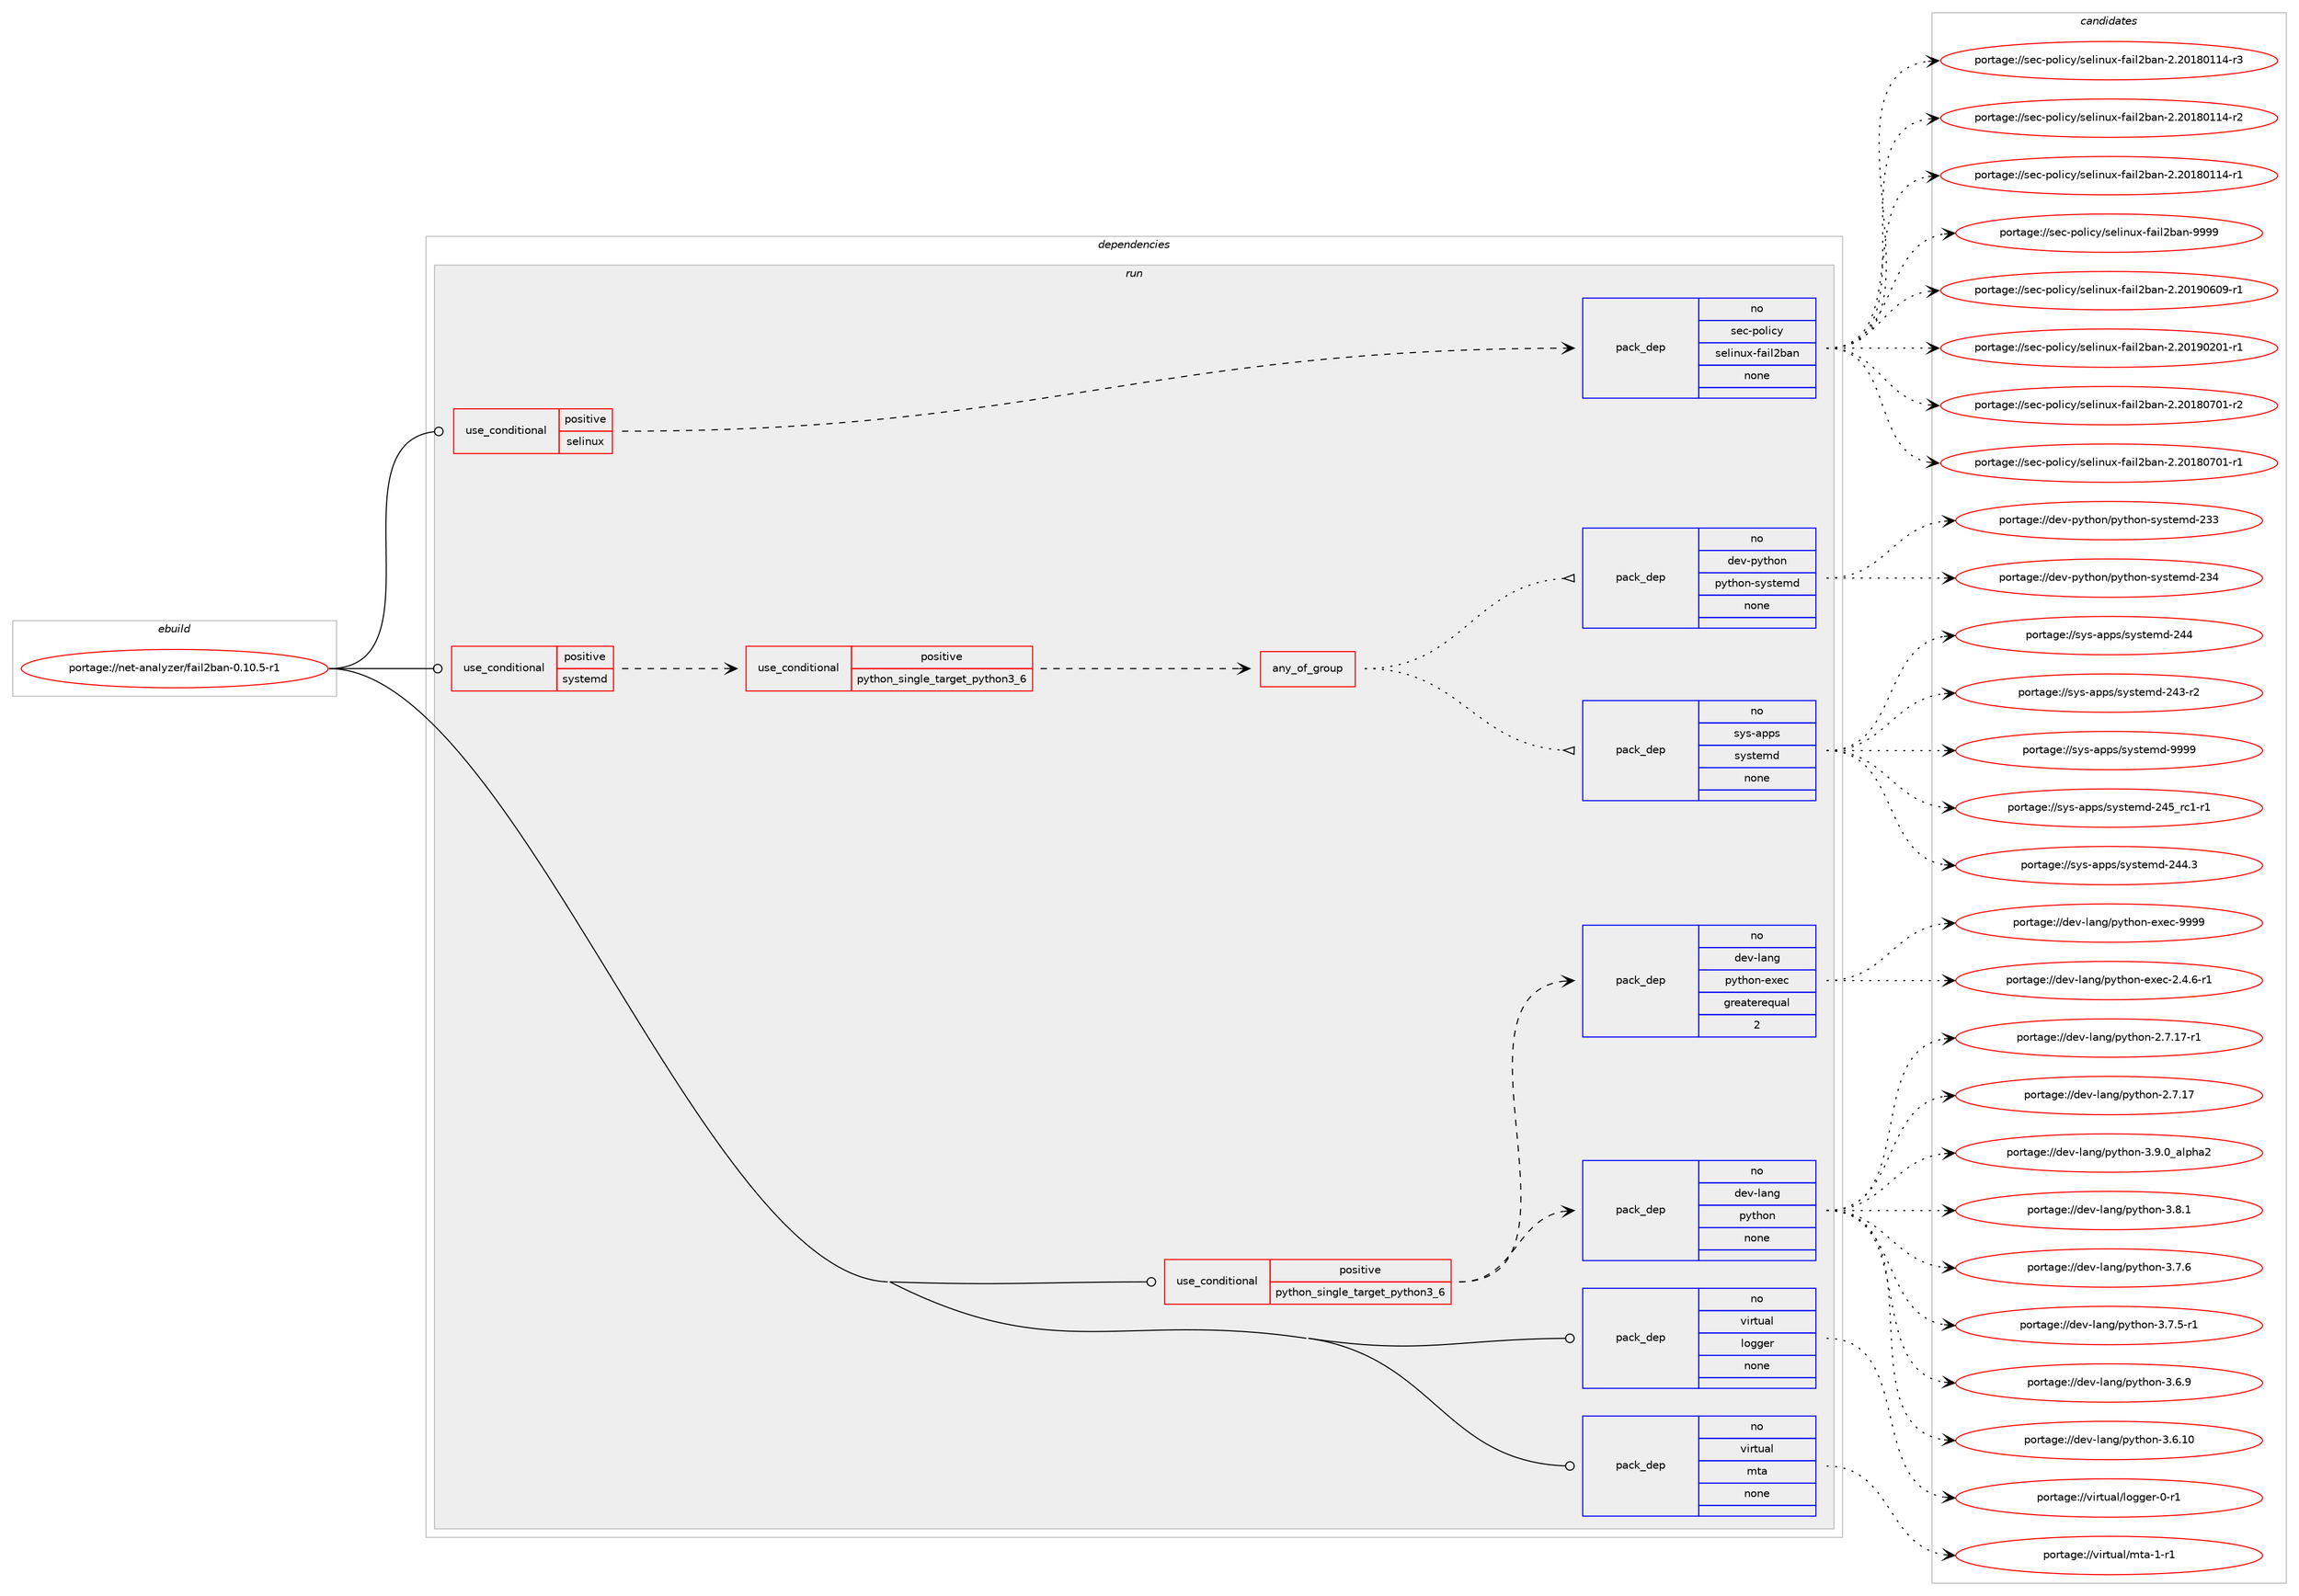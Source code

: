 digraph prolog {

# *************
# Graph options
# *************

newrank=true;
concentrate=true;
compound=true;
graph [rankdir=LR,fontname=Helvetica,fontsize=10,ranksep=1.5];#, ranksep=2.5, nodesep=0.2];
edge  [arrowhead=vee];
node  [fontname=Helvetica,fontsize=10];

# **********
# The ebuild
# **********

subgraph cluster_leftcol {
color=gray;
rank=same;
label=<<i>ebuild</i>>;
id [label="portage://net-analyzer/fail2ban-0.10.5-r1", color=red, width=4, href="../net-analyzer/fail2ban-0.10.5-r1.svg"];
}

# ****************
# The dependencies
# ****************

subgraph cluster_midcol {
color=gray;
label=<<i>dependencies</i>>;
subgraph cluster_compile {
fillcolor="#eeeeee";
style=filled;
label=<<i>compile</i>>;
}
subgraph cluster_compileandrun {
fillcolor="#eeeeee";
style=filled;
label=<<i>compile and run</i>>;
}
subgraph cluster_run {
fillcolor="#eeeeee";
style=filled;
label=<<i>run</i>>;
subgraph cond35679 {
dependency157849 [label=<<TABLE BORDER="0" CELLBORDER="1" CELLSPACING="0" CELLPADDING="4"><TR><TD ROWSPAN="3" CELLPADDING="10">use_conditional</TD></TR><TR><TD>positive</TD></TR><TR><TD>python_single_target_python3_6</TD></TR></TABLE>>, shape=none, color=red];
subgraph pack119588 {
dependency157850 [label=<<TABLE BORDER="0" CELLBORDER="1" CELLSPACING="0" CELLPADDING="4" WIDTH="220"><TR><TD ROWSPAN="6" CELLPADDING="30">pack_dep</TD></TR><TR><TD WIDTH="110">no</TD></TR><TR><TD>dev-lang</TD></TR><TR><TD>python</TD></TR><TR><TD>none</TD></TR><TR><TD></TD></TR></TABLE>>, shape=none, color=blue];
}
dependency157849:e -> dependency157850:w [weight=20,style="dashed",arrowhead="vee"];
subgraph pack119589 {
dependency157851 [label=<<TABLE BORDER="0" CELLBORDER="1" CELLSPACING="0" CELLPADDING="4" WIDTH="220"><TR><TD ROWSPAN="6" CELLPADDING="30">pack_dep</TD></TR><TR><TD WIDTH="110">no</TD></TR><TR><TD>dev-lang</TD></TR><TR><TD>python-exec</TD></TR><TR><TD>greaterequal</TD></TR><TR><TD>2</TD></TR></TABLE>>, shape=none, color=blue];
}
dependency157849:e -> dependency157851:w [weight=20,style="dashed",arrowhead="vee"];
}
id:e -> dependency157849:w [weight=20,style="solid",arrowhead="odot"];
subgraph cond35680 {
dependency157852 [label=<<TABLE BORDER="0" CELLBORDER="1" CELLSPACING="0" CELLPADDING="4"><TR><TD ROWSPAN="3" CELLPADDING="10">use_conditional</TD></TR><TR><TD>positive</TD></TR><TR><TD>selinux</TD></TR></TABLE>>, shape=none, color=red];
subgraph pack119590 {
dependency157853 [label=<<TABLE BORDER="0" CELLBORDER="1" CELLSPACING="0" CELLPADDING="4" WIDTH="220"><TR><TD ROWSPAN="6" CELLPADDING="30">pack_dep</TD></TR><TR><TD WIDTH="110">no</TD></TR><TR><TD>sec-policy</TD></TR><TR><TD>selinux-fail2ban</TD></TR><TR><TD>none</TD></TR><TR><TD></TD></TR></TABLE>>, shape=none, color=blue];
}
dependency157852:e -> dependency157853:w [weight=20,style="dashed",arrowhead="vee"];
}
id:e -> dependency157852:w [weight=20,style="solid",arrowhead="odot"];
subgraph cond35681 {
dependency157854 [label=<<TABLE BORDER="0" CELLBORDER="1" CELLSPACING="0" CELLPADDING="4"><TR><TD ROWSPAN="3" CELLPADDING="10">use_conditional</TD></TR><TR><TD>positive</TD></TR><TR><TD>systemd</TD></TR></TABLE>>, shape=none, color=red];
subgraph cond35682 {
dependency157855 [label=<<TABLE BORDER="0" CELLBORDER="1" CELLSPACING="0" CELLPADDING="4"><TR><TD ROWSPAN="3" CELLPADDING="10">use_conditional</TD></TR><TR><TD>positive</TD></TR><TR><TD>python_single_target_python3_6</TD></TR></TABLE>>, shape=none, color=red];
subgraph any2430 {
dependency157856 [label=<<TABLE BORDER="0" CELLBORDER="1" CELLSPACING="0" CELLPADDING="4"><TR><TD CELLPADDING="10">any_of_group</TD></TR></TABLE>>, shape=none, color=red];subgraph pack119591 {
dependency157857 [label=<<TABLE BORDER="0" CELLBORDER="1" CELLSPACING="0" CELLPADDING="4" WIDTH="220"><TR><TD ROWSPAN="6" CELLPADDING="30">pack_dep</TD></TR><TR><TD WIDTH="110">no</TD></TR><TR><TD>dev-python</TD></TR><TR><TD>python-systemd</TD></TR><TR><TD>none</TD></TR><TR><TD></TD></TR></TABLE>>, shape=none, color=blue];
}
dependency157856:e -> dependency157857:w [weight=20,style="dotted",arrowhead="oinv"];
subgraph pack119592 {
dependency157858 [label=<<TABLE BORDER="0" CELLBORDER="1" CELLSPACING="0" CELLPADDING="4" WIDTH="220"><TR><TD ROWSPAN="6" CELLPADDING="30">pack_dep</TD></TR><TR><TD WIDTH="110">no</TD></TR><TR><TD>sys-apps</TD></TR><TR><TD>systemd</TD></TR><TR><TD>none</TD></TR><TR><TD></TD></TR></TABLE>>, shape=none, color=blue];
}
dependency157856:e -> dependency157858:w [weight=20,style="dotted",arrowhead="oinv"];
}
dependency157855:e -> dependency157856:w [weight=20,style="dashed",arrowhead="vee"];
}
dependency157854:e -> dependency157855:w [weight=20,style="dashed",arrowhead="vee"];
}
id:e -> dependency157854:w [weight=20,style="solid",arrowhead="odot"];
subgraph pack119593 {
dependency157859 [label=<<TABLE BORDER="0" CELLBORDER="1" CELLSPACING="0" CELLPADDING="4" WIDTH="220"><TR><TD ROWSPAN="6" CELLPADDING="30">pack_dep</TD></TR><TR><TD WIDTH="110">no</TD></TR><TR><TD>virtual</TD></TR><TR><TD>logger</TD></TR><TR><TD>none</TD></TR><TR><TD></TD></TR></TABLE>>, shape=none, color=blue];
}
id:e -> dependency157859:w [weight=20,style="solid",arrowhead="odot"];
subgraph pack119594 {
dependency157860 [label=<<TABLE BORDER="0" CELLBORDER="1" CELLSPACING="0" CELLPADDING="4" WIDTH="220"><TR><TD ROWSPAN="6" CELLPADDING="30">pack_dep</TD></TR><TR><TD WIDTH="110">no</TD></TR><TR><TD>virtual</TD></TR><TR><TD>mta</TD></TR><TR><TD>none</TD></TR><TR><TD></TD></TR></TABLE>>, shape=none, color=blue];
}
id:e -> dependency157860:w [weight=20,style="solid",arrowhead="odot"];
}
}

# **************
# The candidates
# **************

subgraph cluster_choices {
rank=same;
color=gray;
label=<<i>candidates</i>>;

subgraph choice119588 {
color=black;
nodesep=1;
choice10010111845108971101034711212111610411111045514657464895971081121049750 [label="portage://dev-lang/python-3.9.0_alpha2", color=red, width=4,href="../dev-lang/python-3.9.0_alpha2.svg"];
choice100101118451089711010347112121116104111110455146564649 [label="portage://dev-lang/python-3.8.1", color=red, width=4,href="../dev-lang/python-3.8.1.svg"];
choice100101118451089711010347112121116104111110455146554654 [label="portage://dev-lang/python-3.7.6", color=red, width=4,href="../dev-lang/python-3.7.6.svg"];
choice1001011184510897110103471121211161041111104551465546534511449 [label="portage://dev-lang/python-3.7.5-r1", color=red, width=4,href="../dev-lang/python-3.7.5-r1.svg"];
choice100101118451089711010347112121116104111110455146544657 [label="portage://dev-lang/python-3.6.9", color=red, width=4,href="../dev-lang/python-3.6.9.svg"];
choice10010111845108971101034711212111610411111045514654464948 [label="portage://dev-lang/python-3.6.10", color=red, width=4,href="../dev-lang/python-3.6.10.svg"];
choice100101118451089711010347112121116104111110455046554649554511449 [label="portage://dev-lang/python-2.7.17-r1", color=red, width=4,href="../dev-lang/python-2.7.17-r1.svg"];
choice10010111845108971101034711212111610411111045504655464955 [label="portage://dev-lang/python-2.7.17", color=red, width=4,href="../dev-lang/python-2.7.17.svg"];
dependency157850:e -> choice10010111845108971101034711212111610411111045514657464895971081121049750:w [style=dotted,weight="100"];
dependency157850:e -> choice100101118451089711010347112121116104111110455146564649:w [style=dotted,weight="100"];
dependency157850:e -> choice100101118451089711010347112121116104111110455146554654:w [style=dotted,weight="100"];
dependency157850:e -> choice1001011184510897110103471121211161041111104551465546534511449:w [style=dotted,weight="100"];
dependency157850:e -> choice100101118451089711010347112121116104111110455146544657:w [style=dotted,weight="100"];
dependency157850:e -> choice10010111845108971101034711212111610411111045514654464948:w [style=dotted,weight="100"];
dependency157850:e -> choice100101118451089711010347112121116104111110455046554649554511449:w [style=dotted,weight="100"];
dependency157850:e -> choice10010111845108971101034711212111610411111045504655464955:w [style=dotted,weight="100"];
}
subgraph choice119589 {
color=black;
nodesep=1;
choice10010111845108971101034711212111610411111045101120101994557575757 [label="portage://dev-lang/python-exec-9999", color=red, width=4,href="../dev-lang/python-exec-9999.svg"];
choice10010111845108971101034711212111610411111045101120101994550465246544511449 [label="portage://dev-lang/python-exec-2.4.6-r1", color=red, width=4,href="../dev-lang/python-exec-2.4.6-r1.svg"];
dependency157851:e -> choice10010111845108971101034711212111610411111045101120101994557575757:w [style=dotted,weight="100"];
dependency157851:e -> choice10010111845108971101034711212111610411111045101120101994550465246544511449:w [style=dotted,weight="100"];
}
subgraph choice119590 {
color=black;
nodesep=1;
choice1151019945112111108105991214711510110810511011712045102971051085098971104557575757 [label="portage://sec-policy/selinux-fail2ban-9999", color=red, width=4,href="../sec-policy/selinux-fail2ban-9999.svg"];
choice11510199451121111081059912147115101108105110117120451029710510850989711045504650484957485448574511449 [label="portage://sec-policy/selinux-fail2ban-2.20190609-r1", color=red, width=4,href="../sec-policy/selinux-fail2ban-2.20190609-r1.svg"];
choice11510199451121111081059912147115101108105110117120451029710510850989711045504650484957485048494511449 [label="portage://sec-policy/selinux-fail2ban-2.20190201-r1", color=red, width=4,href="../sec-policy/selinux-fail2ban-2.20190201-r1.svg"];
choice11510199451121111081059912147115101108105110117120451029710510850989711045504650484956485548494511450 [label="portage://sec-policy/selinux-fail2ban-2.20180701-r2", color=red, width=4,href="../sec-policy/selinux-fail2ban-2.20180701-r2.svg"];
choice11510199451121111081059912147115101108105110117120451029710510850989711045504650484956485548494511449 [label="portage://sec-policy/selinux-fail2ban-2.20180701-r1", color=red, width=4,href="../sec-policy/selinux-fail2ban-2.20180701-r1.svg"];
choice11510199451121111081059912147115101108105110117120451029710510850989711045504650484956484949524511451 [label="portage://sec-policy/selinux-fail2ban-2.20180114-r3", color=red, width=4,href="../sec-policy/selinux-fail2ban-2.20180114-r3.svg"];
choice11510199451121111081059912147115101108105110117120451029710510850989711045504650484956484949524511450 [label="portage://sec-policy/selinux-fail2ban-2.20180114-r2", color=red, width=4,href="../sec-policy/selinux-fail2ban-2.20180114-r2.svg"];
choice11510199451121111081059912147115101108105110117120451029710510850989711045504650484956484949524511449 [label="portage://sec-policy/selinux-fail2ban-2.20180114-r1", color=red, width=4,href="../sec-policy/selinux-fail2ban-2.20180114-r1.svg"];
dependency157853:e -> choice1151019945112111108105991214711510110810511011712045102971051085098971104557575757:w [style=dotted,weight="100"];
dependency157853:e -> choice11510199451121111081059912147115101108105110117120451029710510850989711045504650484957485448574511449:w [style=dotted,weight="100"];
dependency157853:e -> choice11510199451121111081059912147115101108105110117120451029710510850989711045504650484957485048494511449:w [style=dotted,weight="100"];
dependency157853:e -> choice11510199451121111081059912147115101108105110117120451029710510850989711045504650484956485548494511450:w [style=dotted,weight="100"];
dependency157853:e -> choice11510199451121111081059912147115101108105110117120451029710510850989711045504650484956485548494511449:w [style=dotted,weight="100"];
dependency157853:e -> choice11510199451121111081059912147115101108105110117120451029710510850989711045504650484956484949524511451:w [style=dotted,weight="100"];
dependency157853:e -> choice11510199451121111081059912147115101108105110117120451029710510850989711045504650484956484949524511450:w [style=dotted,weight="100"];
dependency157853:e -> choice11510199451121111081059912147115101108105110117120451029710510850989711045504650484956484949524511449:w [style=dotted,weight="100"];
}
subgraph choice119591 {
color=black;
nodesep=1;
choice10010111845112121116104111110471121211161041111104511512111511610110910045505152 [label="portage://dev-python/python-systemd-234", color=red, width=4,href="../dev-python/python-systemd-234.svg"];
choice10010111845112121116104111110471121211161041111104511512111511610110910045505151 [label="portage://dev-python/python-systemd-233", color=red, width=4,href="../dev-python/python-systemd-233.svg"];
dependency157857:e -> choice10010111845112121116104111110471121211161041111104511512111511610110910045505152:w [style=dotted,weight="100"];
dependency157857:e -> choice10010111845112121116104111110471121211161041111104511512111511610110910045505151:w [style=dotted,weight="100"];
}
subgraph choice119592 {
color=black;
nodesep=1;
choice1151211154597112112115471151211151161011091004557575757 [label="portage://sys-apps/systemd-9999", color=red, width=4,href="../sys-apps/systemd-9999.svg"];
choice115121115459711211211547115121115116101109100455052539511499494511449 [label="portage://sys-apps/systemd-245_rc1-r1", color=red, width=4,href="../sys-apps/systemd-245_rc1-r1.svg"];
choice115121115459711211211547115121115116101109100455052524651 [label="portage://sys-apps/systemd-244.3", color=red, width=4,href="../sys-apps/systemd-244.3.svg"];
choice11512111545971121121154711512111511610110910045505252 [label="portage://sys-apps/systemd-244", color=red, width=4,href="../sys-apps/systemd-244.svg"];
choice115121115459711211211547115121115116101109100455052514511450 [label="portage://sys-apps/systemd-243-r2", color=red, width=4,href="../sys-apps/systemd-243-r2.svg"];
dependency157858:e -> choice1151211154597112112115471151211151161011091004557575757:w [style=dotted,weight="100"];
dependency157858:e -> choice115121115459711211211547115121115116101109100455052539511499494511449:w [style=dotted,weight="100"];
dependency157858:e -> choice115121115459711211211547115121115116101109100455052524651:w [style=dotted,weight="100"];
dependency157858:e -> choice11512111545971121121154711512111511610110910045505252:w [style=dotted,weight="100"];
dependency157858:e -> choice115121115459711211211547115121115116101109100455052514511450:w [style=dotted,weight="100"];
}
subgraph choice119593 {
color=black;
nodesep=1;
choice118105114116117971084710811110310310111445484511449 [label="portage://virtual/logger-0-r1", color=red, width=4,href="../virtual/logger-0-r1.svg"];
dependency157859:e -> choice118105114116117971084710811110310310111445484511449:w [style=dotted,weight="100"];
}
subgraph choice119594 {
color=black;
nodesep=1;
choice11810511411611797108471091169745494511449 [label="portage://virtual/mta-1-r1", color=red, width=4,href="../virtual/mta-1-r1.svg"];
dependency157860:e -> choice11810511411611797108471091169745494511449:w [style=dotted,weight="100"];
}
}

}
